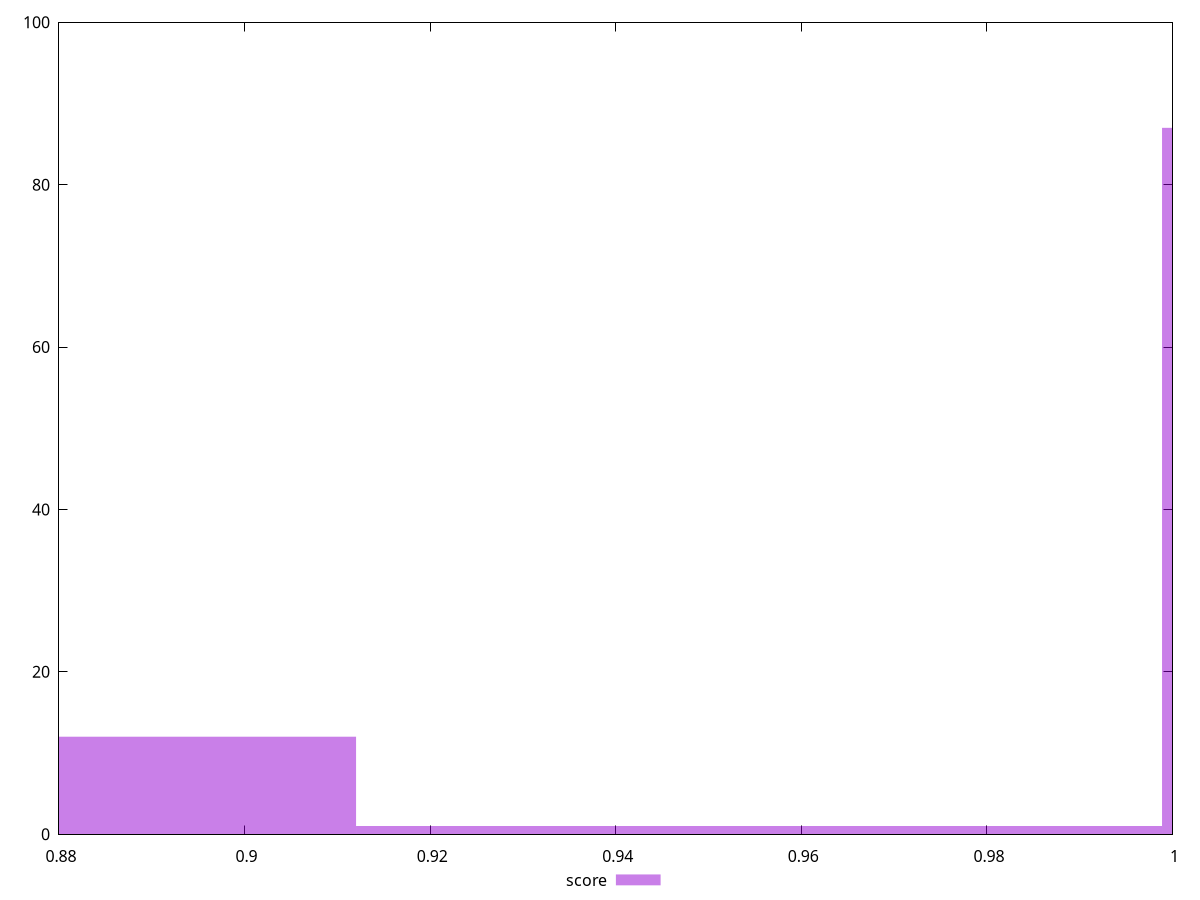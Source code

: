 reset

$score <<EOF
1.042301621106833 87
0.8685846842556942 12
0.9554431526812637 1
EOF

set key outside below
set boxwidth 0.08685846842556942
set xrange [0.88:1]
set yrange [0:100]
set trange [0:100]
set style fill transparent solid 0.5 noborder
set terminal svg size 640, 490 enhanced background rgb 'white'
set output "report_00026_2021-02-22T21:38:55.199Z/unminified-css/samples/pages+cached/score/histogram.svg"

plot $score title "score" with boxes

reset
